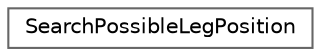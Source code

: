digraph "クラス階層図"
{
 // LATEX_PDF_SIZE
  bgcolor="transparent";
  edge [fontname=Helvetica,fontsize=10,labelfontname=Helvetica,labelfontsize=10];
  node [fontname=Helvetica,fontsize=10,shape=box,height=0.2,width=0.4];
  rankdir="LR";
  Node0 [id="Node000000",label="SearchPossibleLegPosition",height=0.2,width=0.4,color="grey40", fillcolor="white", style="filled",URL="$class_search_possible_leg_position.html",tooltip=" "];
}
